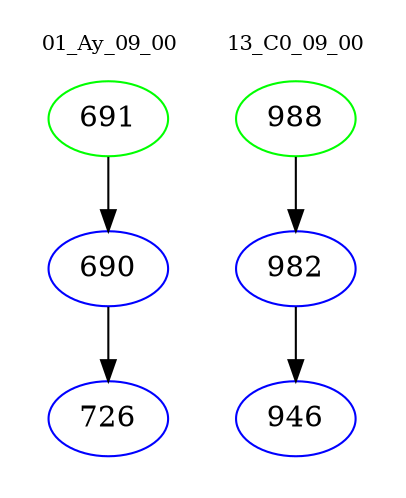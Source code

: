 digraph{
subgraph cluster_0 {
color = white
label = "01_Ay_09_00";
fontsize=10;
T0_691 [label="691", color="green"]
T0_691 -> T0_690 [color="black"]
T0_690 [label="690", color="blue"]
T0_690 -> T0_726 [color="black"]
T0_726 [label="726", color="blue"]
}
subgraph cluster_1 {
color = white
label = "13_C0_09_00";
fontsize=10;
T1_988 [label="988", color="green"]
T1_988 -> T1_982 [color="black"]
T1_982 [label="982", color="blue"]
T1_982 -> T1_946 [color="black"]
T1_946 [label="946", color="blue"]
}
}
